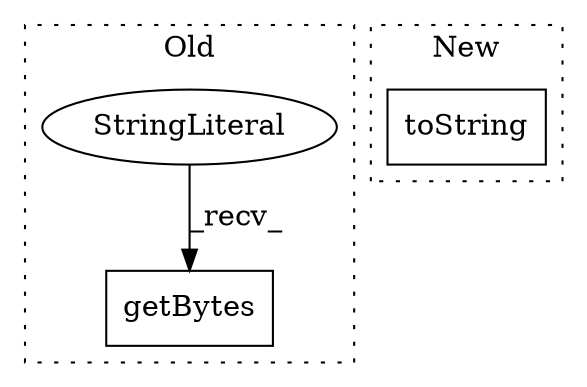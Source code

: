 digraph G {
subgraph cluster0 {
1 [label="getBytes" a="32" s="7429" l="10" shape="box"];
3 [label="StringLiteral" a="45" s="7425" l="3" shape="ellipse"];
label = "Old";
style="dotted";
}
subgraph cluster1 {
2 [label="toString" a="32" s="6860,6878" l="9,1" shape="box"];
label = "New";
style="dotted";
}
3 -> 1 [label="_recv_"];
}